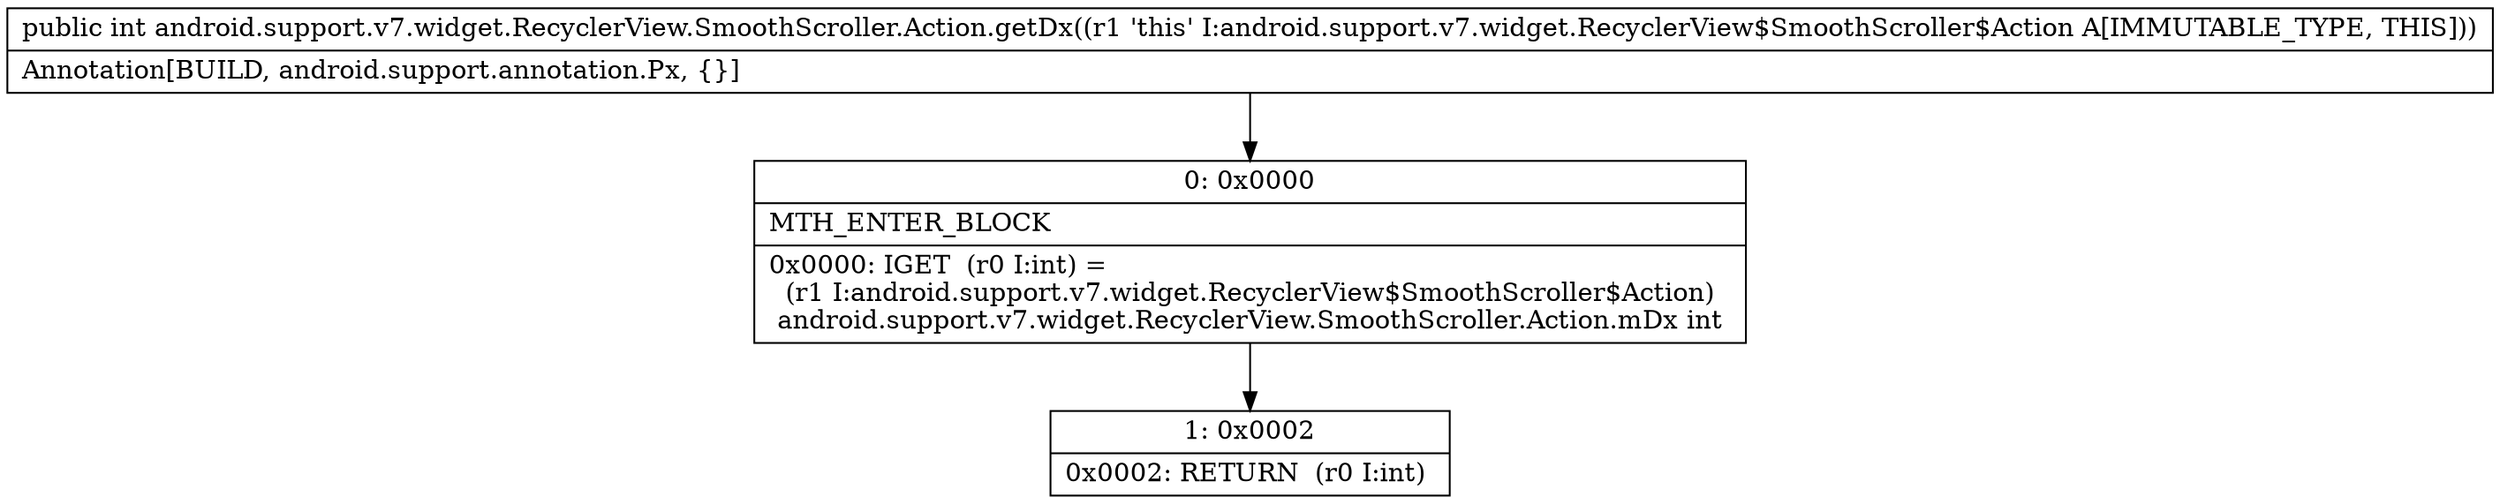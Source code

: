 digraph "CFG forandroid.support.v7.widget.RecyclerView.SmoothScroller.Action.getDx()I" {
Node_0 [shape=record,label="{0\:\ 0x0000|MTH_ENTER_BLOCK\l|0x0000: IGET  (r0 I:int) = \l  (r1 I:android.support.v7.widget.RecyclerView$SmoothScroller$Action)\l android.support.v7.widget.RecyclerView.SmoothScroller.Action.mDx int \l}"];
Node_1 [shape=record,label="{1\:\ 0x0002|0x0002: RETURN  (r0 I:int) \l}"];
MethodNode[shape=record,label="{public int android.support.v7.widget.RecyclerView.SmoothScroller.Action.getDx((r1 'this' I:android.support.v7.widget.RecyclerView$SmoothScroller$Action A[IMMUTABLE_TYPE, THIS]))  | Annotation[BUILD, android.support.annotation.Px, \{\}]\l}"];
MethodNode -> Node_0;
Node_0 -> Node_1;
}

